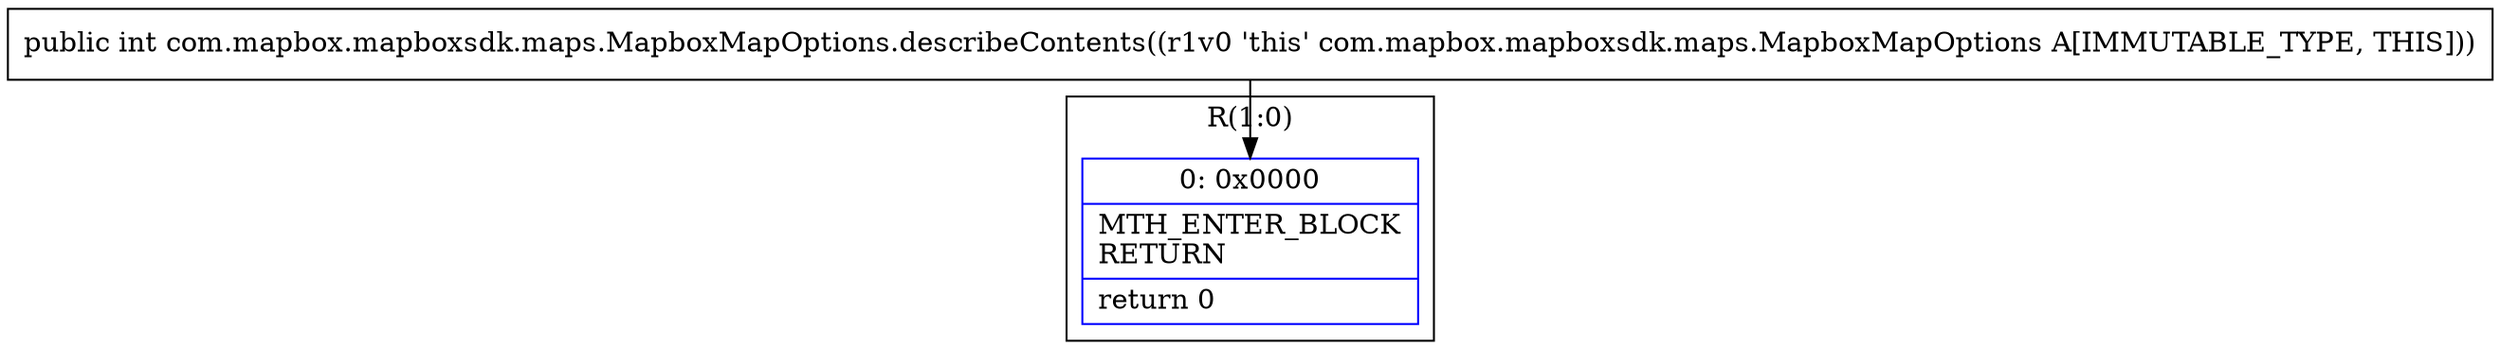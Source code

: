 digraph "CFG forcom.mapbox.mapboxsdk.maps.MapboxMapOptions.describeContents()I" {
subgraph cluster_Region_1159119526 {
label = "R(1:0)";
node [shape=record,color=blue];
Node_0 [shape=record,label="{0\:\ 0x0000|MTH_ENTER_BLOCK\lRETURN\l|return 0\l}"];
}
MethodNode[shape=record,label="{public int com.mapbox.mapboxsdk.maps.MapboxMapOptions.describeContents((r1v0 'this' com.mapbox.mapboxsdk.maps.MapboxMapOptions A[IMMUTABLE_TYPE, THIS])) }"];
MethodNode -> Node_0;
}

